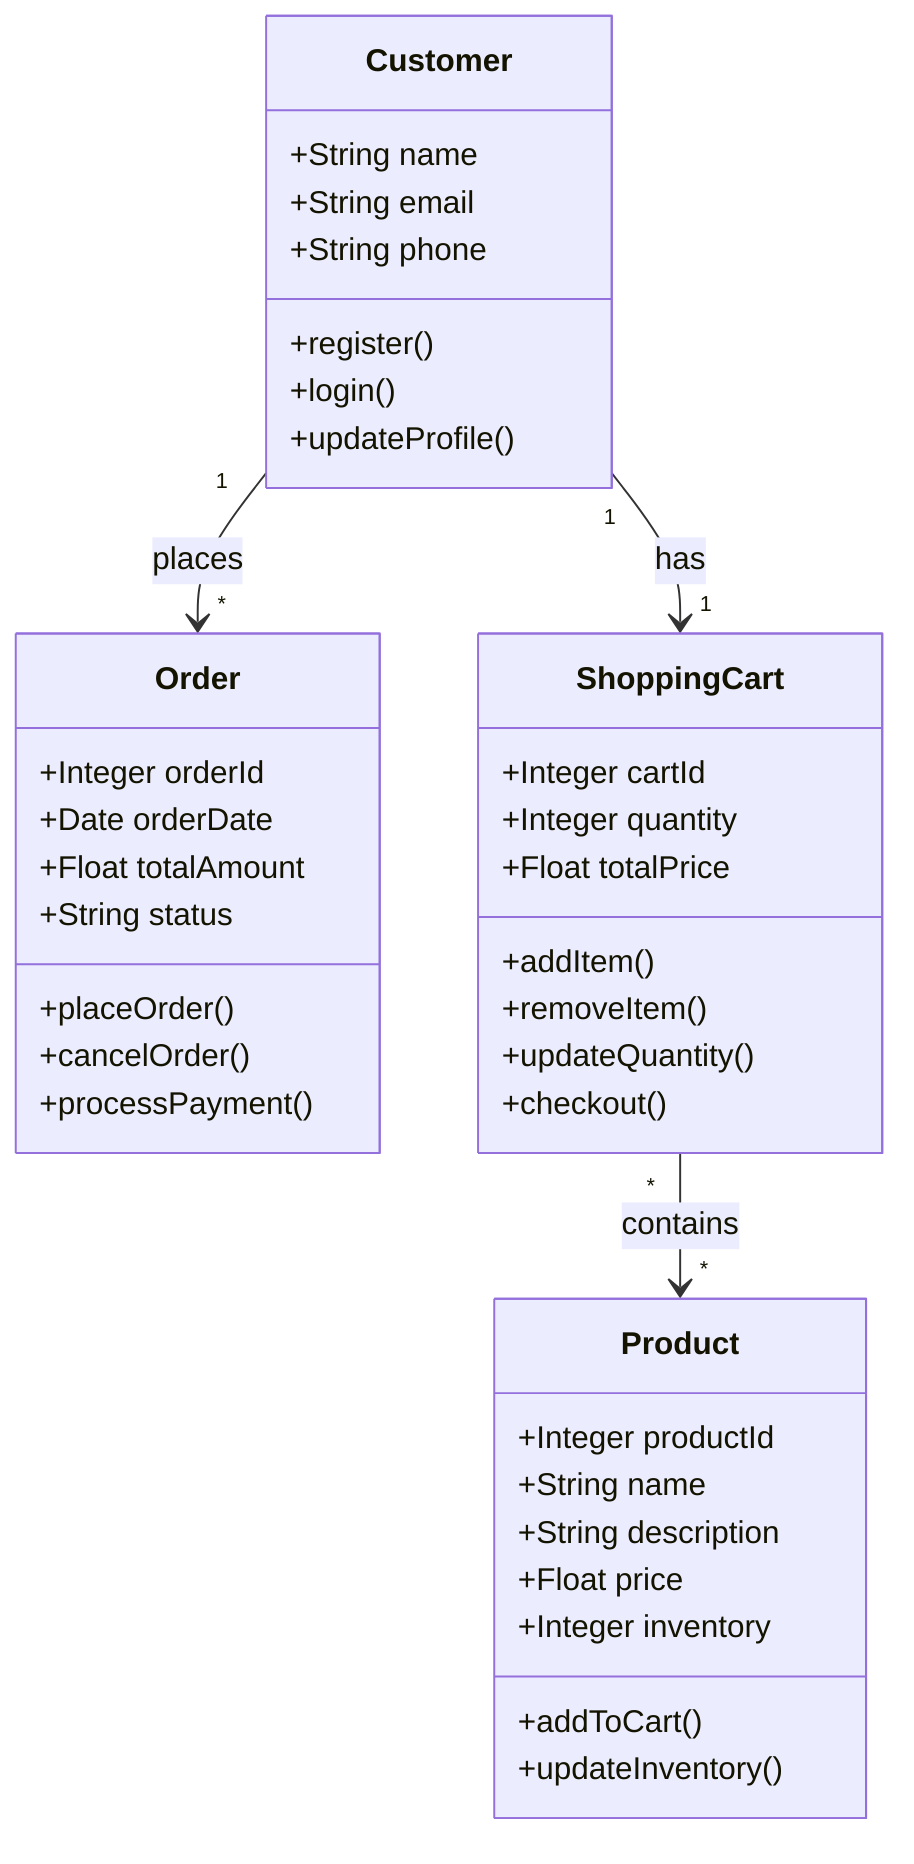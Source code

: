 classDiagram
    class Customer {
        +String name
        +String email
        +String phone
        +register()
        +login()
        +updateProfile()
    }
    
    class Order {
        +Integer orderId
        +Date orderDate
        +Float totalAmount
        +String status
        +placeOrder()
        +cancelOrder()
        +processPayment()
    }
    
    class Product {
        +Integer productId
        +String name
        +String description
        +Float price
        +Integer inventory
        +addToCart()
        +updateInventory()
    }
    
    class ShoppingCart {
        +Integer cartId
        +Integer quantity
        +Float totalPrice
        +addItem()
        +removeItem()
        +updateQuantity()
        +checkout()
    }
    
    Customer "1" --> "*" Order : places
    Customer "1" --> "1" ShoppingCart : has
    ShoppingCart "*" --> "*" Product : contains
